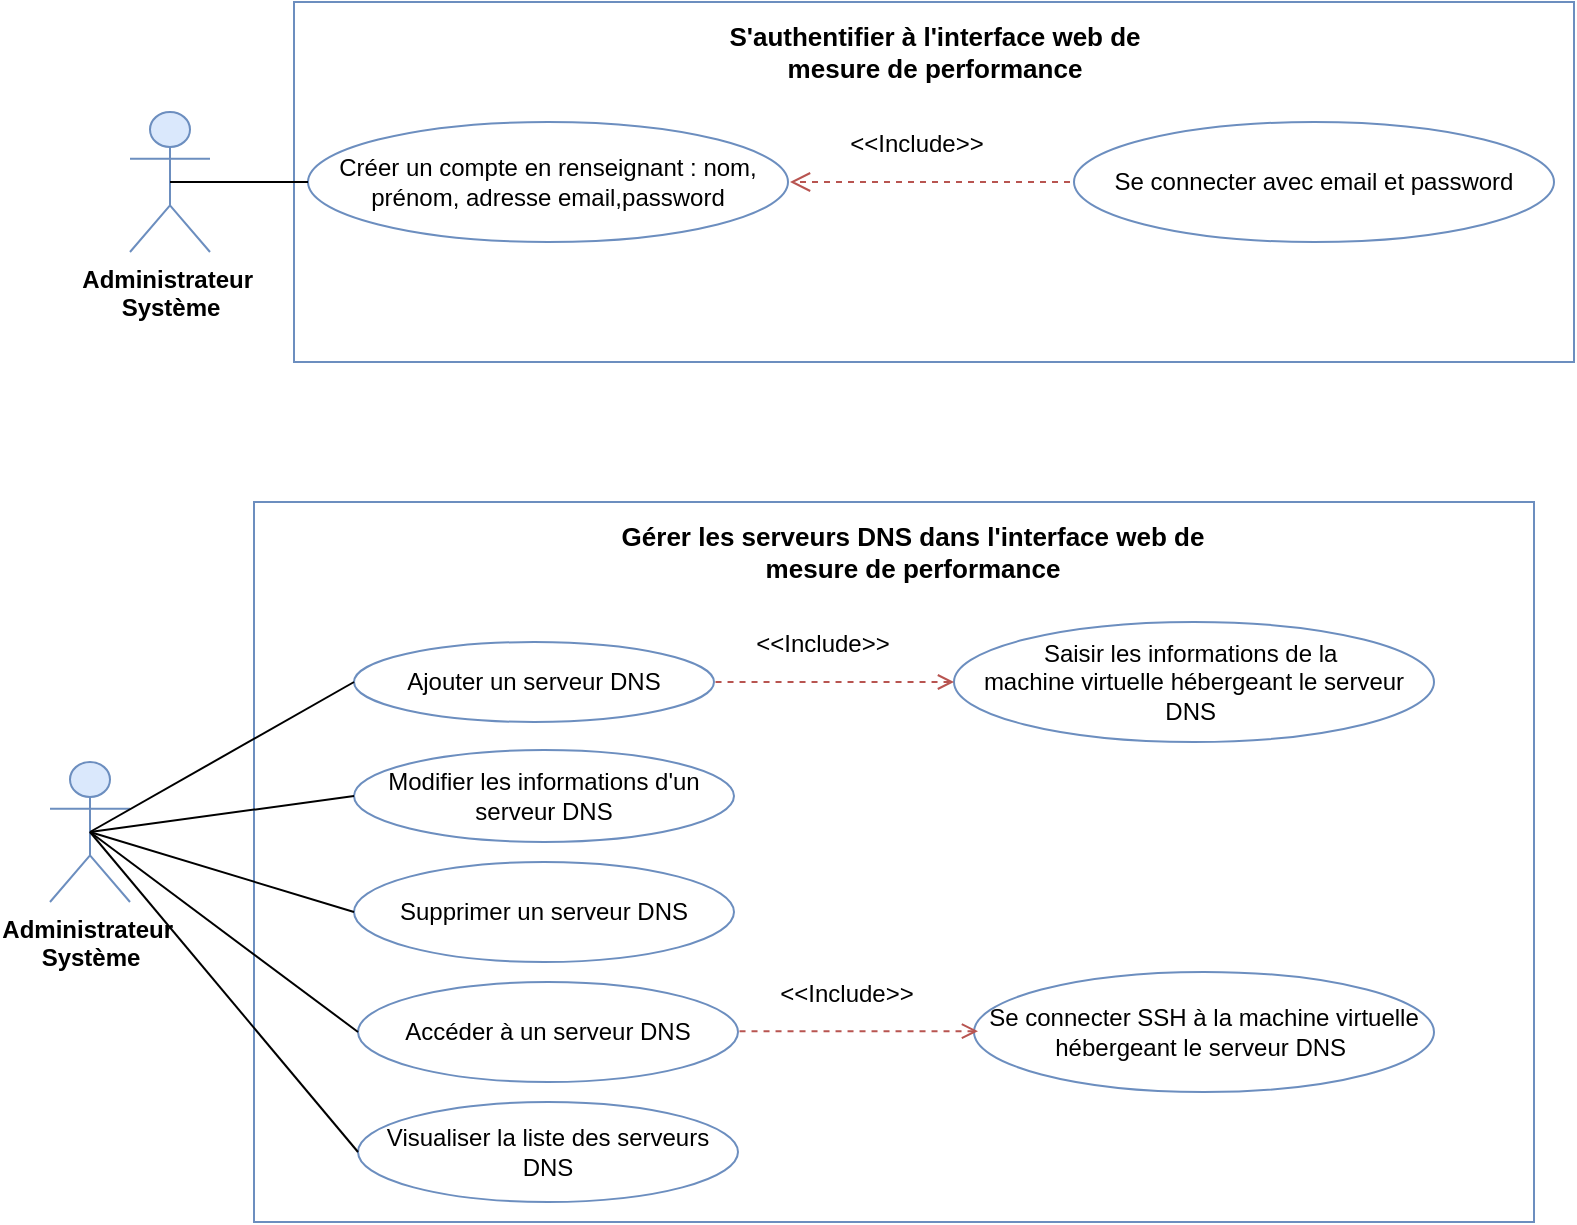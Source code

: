<mxfile version="24.7.7">
  <diagram name="Page-1" id="yuJjBMcmfF3UEyNzTdgA">
    <mxGraphModel dx="1635" dy="408" grid="1" gridSize="10" guides="1" tooltips="1" connect="1" arrows="1" fold="1" page="1" pageScale="1" pageWidth="827" pageHeight="1169" math="0" shadow="0">
      <root>
        <mxCell id="0" />
        <mxCell id="1" parent="0" />
        <object label="Administrateur&amp;nbsp;&lt;div&gt;Système&lt;/div&gt;" id="EtL3gNyit6Q9tw9ZyZdA-1">
          <mxCell style="shape=umlActor;verticalLabelPosition=bottom;verticalAlign=top;html=1;outlineConnect=0;fontStyle=1;fillColor=#dae8fc;strokeColor=#6c8ebf;" vertex="1" parent="1">
            <mxGeometry x="-742" y="235" width="40" height="70" as="geometry" />
          </mxCell>
        </object>
        <mxCell id="EtL3gNyit6Q9tw9ZyZdA-2" value="" style="rounded=0;whiteSpace=wrap;html=1;strokeColor=#6C8EBF;" vertex="1" parent="1">
          <mxGeometry x="-660" y="180" width="640" height="180" as="geometry" />
        </mxCell>
        <mxCell id="EtL3gNyit6Q9tw9ZyZdA-3" value="&lt;font style=&quot;font-size: 12px;&quot;&gt;Créer un compte en renseignant : nom, prénom, adresse email,password&lt;/font&gt;" style="ellipse;whiteSpace=wrap;html=1;fillColor=#FFFFFF;strokeColor=#6c8ebf;" vertex="1" parent="1">
          <mxGeometry x="-653" y="240" width="240" height="60" as="geometry" />
        </mxCell>
        <mxCell id="EtL3gNyit6Q9tw9ZyZdA-4" value="&lt;font style=&quot;font-size: 12px;&quot;&gt;Se connecter avec email et password&lt;/font&gt;" style="ellipse;whiteSpace=wrap;html=1;fillColor=#FFFFFF;strokeColor=#6c8ebf;" vertex="1" parent="1">
          <mxGeometry x="-270" y="240" width="240" height="60" as="geometry" />
        </mxCell>
        <mxCell id="EtL3gNyit6Q9tw9ZyZdA-5" value="&lt;b&gt;&lt;font style=&quot;font-size: 13px;&quot;&gt;S&#39;authentifier à&amp;nbsp;&lt;/font&gt;&lt;span style=&quot;font-size: 13px;&quot;&gt;l&#39;interface web de mesure de performance&lt;/span&gt;&lt;/b&gt;" style="text;strokeColor=none;align=center;fillColor=none;html=1;verticalAlign=middle;whiteSpace=wrap;rounded=0;" vertex="1" parent="1">
          <mxGeometry x="-461.25" y="190" width="242.5" height="30" as="geometry" />
        </mxCell>
        <mxCell id="EtL3gNyit6Q9tw9ZyZdA-6" value="&lt;font style=&quot;font-size: 12px;&quot;&gt;&amp;lt;&amp;lt;Include&amp;gt;&amp;gt;&lt;/font&gt;" style="html=1;verticalAlign=bottom;endArrow=open;dashed=1;endSize=8;curved=0;rounded=0;fillColor=#f8cecc;strokeColor=#b85450;" edge="1" parent="1">
          <mxGeometry x="0.1" y="-10" relative="1" as="geometry">
            <mxPoint x="-272" y="270" as="sourcePoint" />
            <mxPoint x="-412" y="270" as="targetPoint" />
            <mxPoint as="offset" />
          </mxGeometry>
        </mxCell>
        <mxCell id="EtL3gNyit6Q9tw9ZyZdA-7" value="" style="endArrow=none;html=1;rounded=0;entryX=0;entryY=0.5;entryDx=0;entryDy=0;exitX=0.5;exitY=0.5;exitDx=0;exitDy=0;exitPerimeter=0;" edge="1" parent="1" source="EtL3gNyit6Q9tw9ZyZdA-1" target="EtL3gNyit6Q9tw9ZyZdA-3">
          <mxGeometry width="50" height="50" relative="1" as="geometry">
            <mxPoint x="-730" y="260" as="sourcePoint" />
            <mxPoint x="-680" y="210" as="targetPoint" />
          </mxGeometry>
        </mxCell>
        <object label="Administrateur&amp;nbsp;&lt;div&gt;Système&lt;/div&gt;" id="EtL3gNyit6Q9tw9ZyZdA-10">
          <mxCell style="shape=umlActor;verticalLabelPosition=bottom;verticalAlign=top;html=1;outlineConnect=0;fontStyle=1;fillColor=#dae8fc;strokeColor=#6c8ebf;" vertex="1" parent="1">
            <mxGeometry x="-782" y="560" width="40" height="70" as="geometry" />
          </mxCell>
        </object>
        <mxCell id="EtL3gNyit6Q9tw9ZyZdA-11" value="" style="rounded=0;whiteSpace=wrap;html=1;strokeColor=#6C8EBF;" vertex="1" parent="1">
          <mxGeometry x="-680" y="430" width="640" height="360" as="geometry" />
        </mxCell>
        <mxCell id="EtL3gNyit6Q9tw9ZyZdA-12" value="&lt;font style=&quot;font-size: 12px;&quot;&gt;Ajouter un serveur DNS&lt;/font&gt;" style="ellipse;whiteSpace=wrap;html=1;fillColor=#FFFFFF;strokeColor=#6c8ebf;" vertex="1" parent="1">
          <mxGeometry x="-630" y="500" width="180" height="40" as="geometry" />
        </mxCell>
        <mxCell id="EtL3gNyit6Q9tw9ZyZdA-13" value="&lt;div&gt;Saisir les informations de la&amp;nbsp;&lt;/div&gt;&lt;div&gt;machine virtuelle hébergeant le serveur DNS&amp;nbsp;&lt;/div&gt;" style="ellipse;whiteSpace=wrap;html=1;fillColor=#FFFFFF;strokeColor=#6c8ebf;" vertex="1" parent="1">
          <mxGeometry x="-330" y="490" width="240" height="60" as="geometry" />
        </mxCell>
        <mxCell id="EtL3gNyit6Q9tw9ZyZdA-14" value="&lt;span style=&quot;font-size: 13px;&quot;&gt;&lt;b&gt;Gérer les serveurs DNS dans l&#39;interface web de mesure de performance&lt;/b&gt;&lt;/span&gt;" style="text;strokeColor=none;align=center;fillColor=none;html=1;verticalAlign=middle;whiteSpace=wrap;rounded=0;" vertex="1" parent="1">
          <mxGeometry x="-500.63" y="440" width="301.25" height="30" as="geometry" />
        </mxCell>
        <mxCell id="EtL3gNyit6Q9tw9ZyZdA-15" value="&lt;font style=&quot;font-size: 12px;&quot;&gt;&amp;lt;&amp;lt;Include&amp;gt;&amp;gt;&lt;/font&gt;" style="html=1;verticalAlign=bottom;endArrow=none;dashed=1;endSize=8;curved=0;rounded=0;fillColor=#f8cecc;strokeColor=#b85450;startArrow=open;startFill=0;endFill=0;entryX=1;entryY=0.5;entryDx=0;entryDy=0;" edge="1" parent="1" target="EtL3gNyit6Q9tw9ZyZdA-12">
          <mxGeometry x="0.1" y="-10" relative="1" as="geometry">
            <mxPoint x="-330" y="520" as="sourcePoint" />
            <mxPoint x="-400" y="519.57" as="targetPoint" />
            <mxPoint as="offset" />
          </mxGeometry>
        </mxCell>
        <mxCell id="EtL3gNyit6Q9tw9ZyZdA-16" value="" style="endArrow=none;html=1;rounded=0;entryX=0;entryY=0.5;entryDx=0;entryDy=0;exitX=0.5;exitY=0.5;exitDx=0;exitDy=0;exitPerimeter=0;" edge="1" parent="1" source="EtL3gNyit6Q9tw9ZyZdA-10" target="EtL3gNyit6Q9tw9ZyZdA-12">
          <mxGeometry width="50" height="50" relative="1" as="geometry">
            <mxPoint x="-740" y="510" as="sourcePoint" />
            <mxPoint x="-690" y="460" as="targetPoint" />
          </mxGeometry>
        </mxCell>
        <mxCell id="EtL3gNyit6Q9tw9ZyZdA-17" value="&lt;font style=&quot;font-size: 12px;&quot;&gt;Modifier les informations d&#39;un serveur DNS&lt;/font&gt;" style="ellipse;whiteSpace=wrap;html=1;fillColor=#FFFFFF;strokeColor=#6c8ebf;" vertex="1" parent="1">
          <mxGeometry x="-630" y="554" width="190" height="46" as="geometry" />
        </mxCell>
        <mxCell id="EtL3gNyit6Q9tw9ZyZdA-18" value="&lt;font style=&quot;font-size: 12px;&quot;&gt;Supprimer un serveur DNS&lt;/font&gt;" style="ellipse;whiteSpace=wrap;html=1;fillColor=#FFFFFF;strokeColor=#6c8ebf;" vertex="1" parent="1">
          <mxGeometry x="-630" y="610" width="190" height="50" as="geometry" />
        </mxCell>
        <mxCell id="EtL3gNyit6Q9tw9ZyZdA-19" value="" style="endArrow=none;html=1;rounded=0;entryX=0;entryY=0.5;entryDx=0;entryDy=0;exitX=0.5;exitY=0.5;exitDx=0;exitDy=0;exitPerimeter=0;" edge="1" parent="1" source="EtL3gNyit6Q9tw9ZyZdA-10" target="EtL3gNyit6Q9tw9ZyZdA-17">
          <mxGeometry width="50" height="50" relative="1" as="geometry">
            <mxPoint x="-722" y="530" as="sourcePoint" />
            <mxPoint x="-620" y="530" as="targetPoint" />
          </mxGeometry>
        </mxCell>
        <mxCell id="EtL3gNyit6Q9tw9ZyZdA-20" value="" style="endArrow=none;html=1;rounded=0;entryX=0;entryY=0.5;entryDx=0;entryDy=0;exitX=0.5;exitY=0.5;exitDx=0;exitDy=0;exitPerimeter=0;" edge="1" parent="1" source="EtL3gNyit6Q9tw9ZyZdA-10" target="EtL3gNyit6Q9tw9ZyZdA-18">
          <mxGeometry width="50" height="50" relative="1" as="geometry">
            <mxPoint x="-760" y="560" as="sourcePoint" />
            <mxPoint x="-630" y="577" as="targetPoint" />
          </mxGeometry>
        </mxCell>
        <mxCell id="EtL3gNyit6Q9tw9ZyZdA-21" value="Accéder à un serveur DNS" style="ellipse;whiteSpace=wrap;html=1;fillColor=#FFFFFF;strokeColor=#6c8ebf;" vertex="1" parent="1">
          <mxGeometry x="-628" y="670" width="190" height="50" as="geometry" />
        </mxCell>
        <mxCell id="EtL3gNyit6Q9tw9ZyZdA-22" value="&lt;div&gt;Se connecter SSH à la&amp;nbsp;&lt;span style=&quot;background-color: initial;&quot;&gt;machine virtuelle hébergeant le serveur DNS&amp;nbsp;&lt;/span&gt;&lt;/div&gt;" style="ellipse;whiteSpace=wrap;html=1;fillColor=#FFFFFF;strokeColor=#6c8ebf;" vertex="1" parent="1">
          <mxGeometry x="-320" y="665" width="230" height="60" as="geometry" />
        </mxCell>
        <mxCell id="EtL3gNyit6Q9tw9ZyZdA-23" value="" style="endArrow=none;html=1;rounded=0;entryX=0;entryY=0.5;entryDx=0;entryDy=0;exitX=0.5;exitY=0.5;exitDx=0;exitDy=0;exitPerimeter=0;" edge="1" parent="1" source="EtL3gNyit6Q9tw9ZyZdA-10" target="EtL3gNyit6Q9tw9ZyZdA-21">
          <mxGeometry width="50" height="50" relative="1" as="geometry">
            <mxPoint x="-732" y="519.5" as="sourcePoint" />
            <mxPoint x="-630" y="634.5" as="targetPoint" />
          </mxGeometry>
        </mxCell>
        <mxCell id="EtL3gNyit6Q9tw9ZyZdA-24" value="&lt;font style=&quot;font-size: 12px;&quot;&gt;&amp;lt;&amp;lt;Include&amp;gt;&amp;gt;&lt;/font&gt;" style="html=1;verticalAlign=bottom;endArrow=none;dashed=1;endSize=8;curved=0;rounded=0;fillColor=#f8cecc;strokeColor=#b85450;startArrow=open;startFill=0;endFill=0;entryX=1;entryY=0.5;entryDx=0;entryDy=0;" edge="1" parent="1">
          <mxGeometry x="0.1" y="-10" relative="1" as="geometry">
            <mxPoint x="-318" y="694.57" as="sourcePoint" />
            <mxPoint x="-438" y="694.57" as="targetPoint" />
            <mxPoint as="offset" />
          </mxGeometry>
        </mxCell>
        <mxCell id="EtL3gNyit6Q9tw9ZyZdA-25" value="Visualiser la liste des serveurs DNS" style="ellipse;whiteSpace=wrap;html=1;fillColor=#FFFFFF;strokeColor=#6c8ebf;" vertex="1" parent="1">
          <mxGeometry x="-628" y="730" width="190" height="50" as="geometry" />
        </mxCell>
        <mxCell id="EtL3gNyit6Q9tw9ZyZdA-26" value="" style="endArrow=none;html=1;rounded=0;entryX=0;entryY=0.5;entryDx=0;entryDy=0;exitX=0.5;exitY=0.5;exitDx=0;exitDy=0;exitPerimeter=0;" edge="1" parent="1" source="EtL3gNyit6Q9tw9ZyZdA-10" target="EtL3gNyit6Q9tw9ZyZdA-25">
          <mxGeometry width="50" height="50" relative="1" as="geometry">
            <mxPoint x="-732" y="522.25" as="sourcePoint" />
            <mxPoint x="-628" y="697.75" as="targetPoint" />
          </mxGeometry>
        </mxCell>
      </root>
    </mxGraphModel>
  </diagram>
</mxfile>
